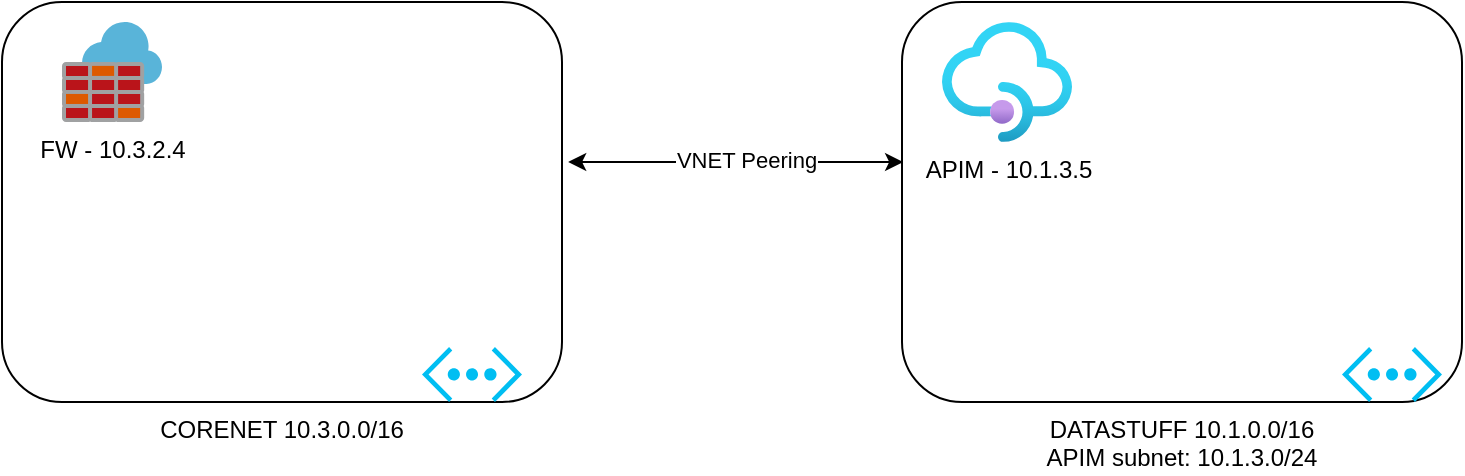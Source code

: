 <mxfile version="14.5.1" type="device"><diagram id="qrWtUQB3kK-cPgA8mS0l" name="Page-2"><mxGraphModel dx="1102" dy="685" grid="1" gridSize="10" guides="1" tooltips="1" connect="1" arrows="1" fold="1" page="1" pageScale="1" pageWidth="850" pageHeight="1100" math="0" shadow="0"><root><mxCell id="zth-zFNu3VpdVCAuRTwL-0"/><mxCell id="zth-zFNu3VpdVCAuRTwL-1" parent="zth-zFNu3VpdVCAuRTwL-0"/><mxCell id="W5iwFAwApvrrEqLget9D-1" value="CORENET 10.3.0.0/16" style="rounded=1;whiteSpace=wrap;html=1;labelPosition=center;verticalLabelPosition=bottom;align=center;verticalAlign=top;" vertex="1" parent="zth-zFNu3VpdVCAuRTwL-1"><mxGeometry x="80" y="280" width="280" height="200" as="geometry"/></mxCell><mxCell id="W5iwFAwApvrrEqLget9D-2" value="FW - 10.3.2.4" style="aspect=fixed;html=1;points=[];align=center;image;fontSize=12;image=img/lib/mscae/Azure_Firewall.svg;" vertex="1" parent="zth-zFNu3VpdVCAuRTwL-1"><mxGeometry x="110" y="290" width="50" height="50" as="geometry"/></mxCell><mxCell id="W5iwFAwApvrrEqLget9D-3" value="DATASTUFF 10.1.0.0/16&lt;br&gt;APIM subnet: 10.1.3.0/24" style="rounded=1;whiteSpace=wrap;html=1;labelPosition=center;verticalLabelPosition=bottom;align=center;verticalAlign=top;" vertex="1" parent="zth-zFNu3VpdVCAuRTwL-1"><mxGeometry x="530" y="280" width="280" height="200" as="geometry"/></mxCell><mxCell id="W5iwFAwApvrrEqLget9D-0" value="" style="verticalLabelPosition=bottom;html=1;verticalAlign=top;align=center;strokeColor=none;fillColor=#00BEF2;shape=mxgraph.azure.virtual_network;pointerEvents=1;" vertex="1" parent="zth-zFNu3VpdVCAuRTwL-1"><mxGeometry x="290" y="452.5" width="50" height="27.5" as="geometry"/></mxCell><mxCell id="W5iwFAwApvrrEqLget9D-4" value="" style="verticalLabelPosition=bottom;html=1;verticalAlign=top;align=center;strokeColor=none;fillColor=#00BEF2;shape=mxgraph.azure.virtual_network;pointerEvents=1;" vertex="1" parent="zth-zFNu3VpdVCAuRTwL-1"><mxGeometry x="750" y="452.5" width="50" height="27.5" as="geometry"/></mxCell><mxCell id="W5iwFAwApvrrEqLget9D-5" value="APIM - 10.1.3.5" style="aspect=fixed;html=1;points=[];align=center;image;fontSize=12;image=img/lib/azure2/app_services/API_Management_Services.svg;" vertex="1" parent="zth-zFNu3VpdVCAuRTwL-1"><mxGeometry x="550" y="290" width="65" height="60" as="geometry"/></mxCell><mxCell id="W5iwFAwApvrrEqLget9D-8" value="" style="endArrow=classic;startArrow=classic;html=1;entryX=0.002;entryY=0.4;entryDx=0;entryDy=0;entryPerimeter=0;exitX=1.011;exitY=0.4;exitDx=0;exitDy=0;exitPerimeter=0;" edge="1" parent="zth-zFNu3VpdVCAuRTwL-1" source="W5iwFAwApvrrEqLget9D-1" target="W5iwFAwApvrrEqLget9D-3"><mxGeometry width="50" height="50" relative="1" as="geometry"><mxPoint x="420" y="410" as="sourcePoint"/><mxPoint x="470" y="360" as="targetPoint"/></mxGeometry></mxCell><mxCell id="W5iwFAwApvrrEqLget9D-9" value="VNET Peering" style="edgeLabel;html=1;align=center;verticalAlign=middle;resizable=0;points=[];" vertex="1" connectable="0" parent="W5iwFAwApvrrEqLget9D-8"><mxGeometry x="-0.187" y="1" relative="1" as="geometry"><mxPoint x="21.1" as="offset"/></mxGeometry></mxCell></root></mxGraphModel></diagram></mxfile>